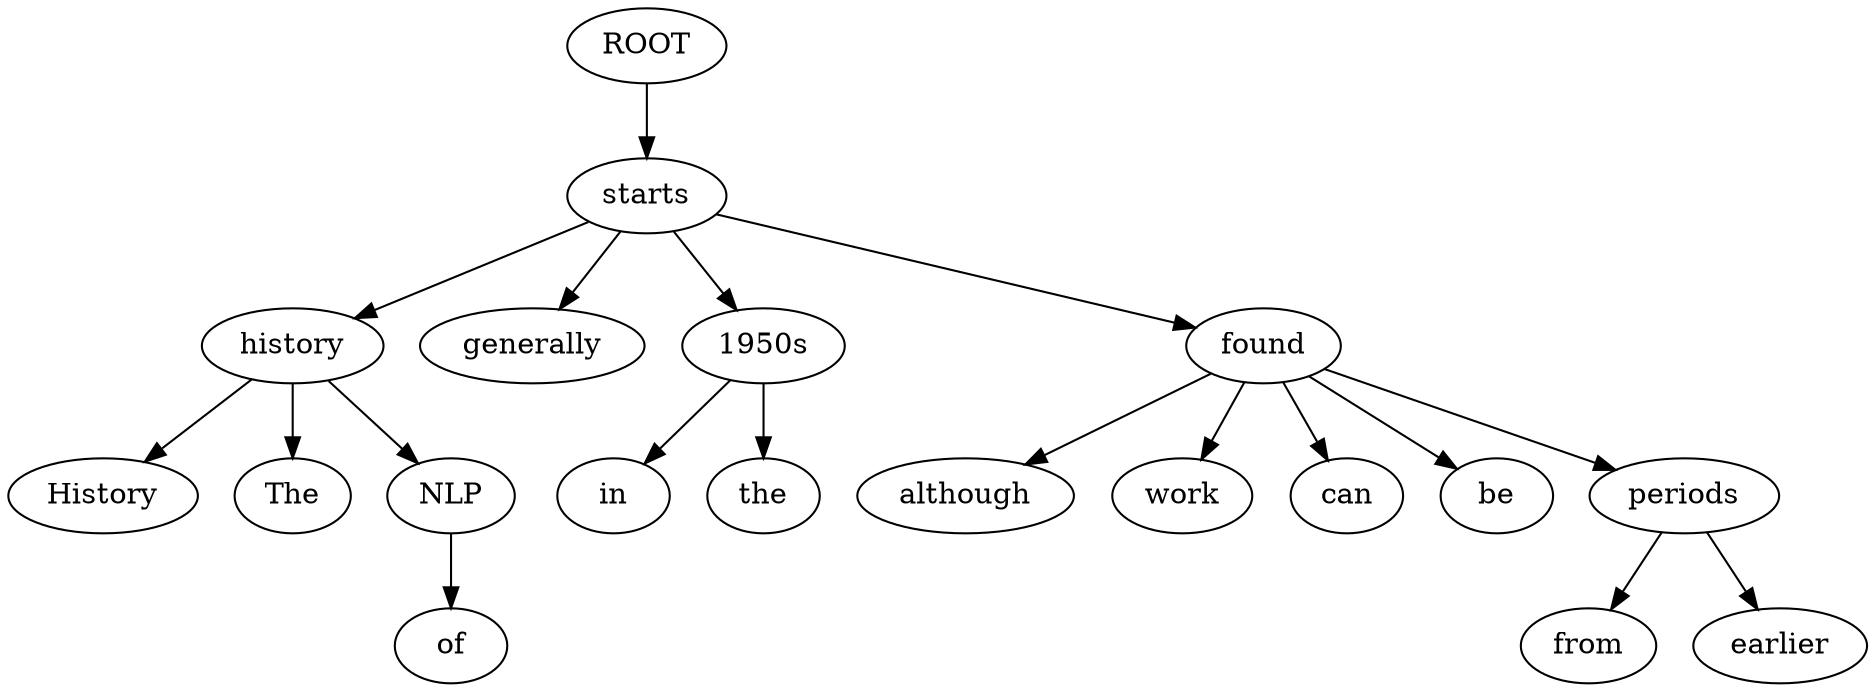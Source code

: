 digraph graph3 {
	node0 [label="ROOT"];
	node1 [label="History"];
	node2 [label="The"];
	node3 [label="history"];
	node4 [label="of"];
	node5 [label="NLP"];
	node6 [label="generally"];
	node7 [label="starts"];
	node8 [label="in"];
	node9 [label="the"];
	node10 [label="1950s"];
	node12 [label="although"];
	node13 [label="work"];
	node14 [label="can"];
	node15 [label="be"];
	node16 [label="found"];
	node17 [label="from"];
	node18 [label="earlier"];
	node19 [label="periods"];
	node0 -> node7;
	node3 -> node1;
	node3 -> node2;
	node7 -> node3;
	node5 -> node4;
	node3 -> node5;
	node7 -> node6;
	node10 -> node8;
	node10 -> node9;
	node7 -> node10;
	node16 -> node12;
	node16 -> node13;
	node16 -> node14;
	node16 -> node15;
	node7 -> node16;
	node19 -> node17;
	node19 -> node18;
	node16 -> node19;
}
